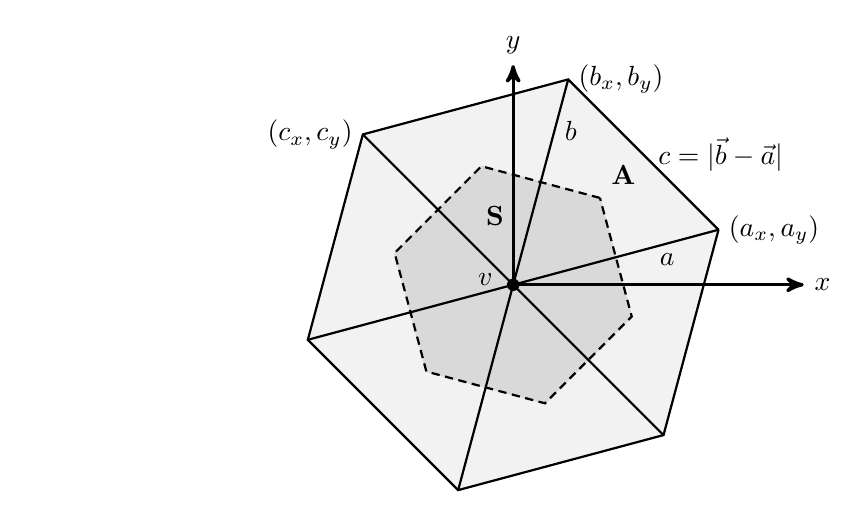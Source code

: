 \usetikzlibrary{%
    decorations.pathreplacing,%
    decorations.pathmorphing,arrows
}
\usetikzlibrary{shadows}
\usetikzlibrary{calc,intersections,through,backgrounds}
\begin{tikzpicture}[
    scale = 0.9,
    axis/.style={very thick, ->, >=stealth'},
    important line/.style={thick},
    dashed line/.style={dashed},
    pile/.style={thick, ->, >=stealth', shorten <=2pt, shorten
    >=2pt},
    every node/.style={color=black}]
    % axis
    \filldraw[fill=gray!10,draw=gray!10] (15:3) -- 
         (75:3) -- (135:3) -- (195:3) -- (255:3) -- (315:3) -- (375:3);
    \filldraw[fill=gray!30,draw=gray!30] (45:1.732)  -- (105:1.732) -- (165:1.732) -- (225:1.732) -- (285:1.732) -- (345:1.732) -- (405:1.732);
    \draw[axis] (0,0)  -- (4.1,0) node(xline)[right]{$x$};
    \draw[axis] (0,0)  -- (0,3.1) node(yline)[above]{$y$};
    \draw[thick] ( 15:-3) --node[very near end, below]{$a$} ( 15:3) node[right]{$(a_x, a_y)$};
    \draw[thick] ( 75:-3) --node[very near end, right]{$b$} ( 75:3) node[right]{$(b_x, b_y)$};
    \draw[thick] (135:-3) -- (135:3) node[left]{$(c_x, c_y)$};
    \draw[thick] (15:3) -- node[right] {\,$c=|\vec{b}-\vec{a}|$}
         (75:3) -- (135:3) -- (195:3) -- (255:3) -- (315:3) -- (375:3);
    \draw[thick] (45:2.2) node{$\mathbf{A}$} (105:1) node{$\mathbf{S}$} (170:0.4) node{$v$};
    \fill (0,0) circle (2.5pt);
    \draw[densely dashed,thick] (45:1.732)  -- (105:1.732) -- (165:1.732) -- (225:1.732) -- (285:1.732) -- (345:1.732) -- (405:1.732);
\end{tikzpicture}

